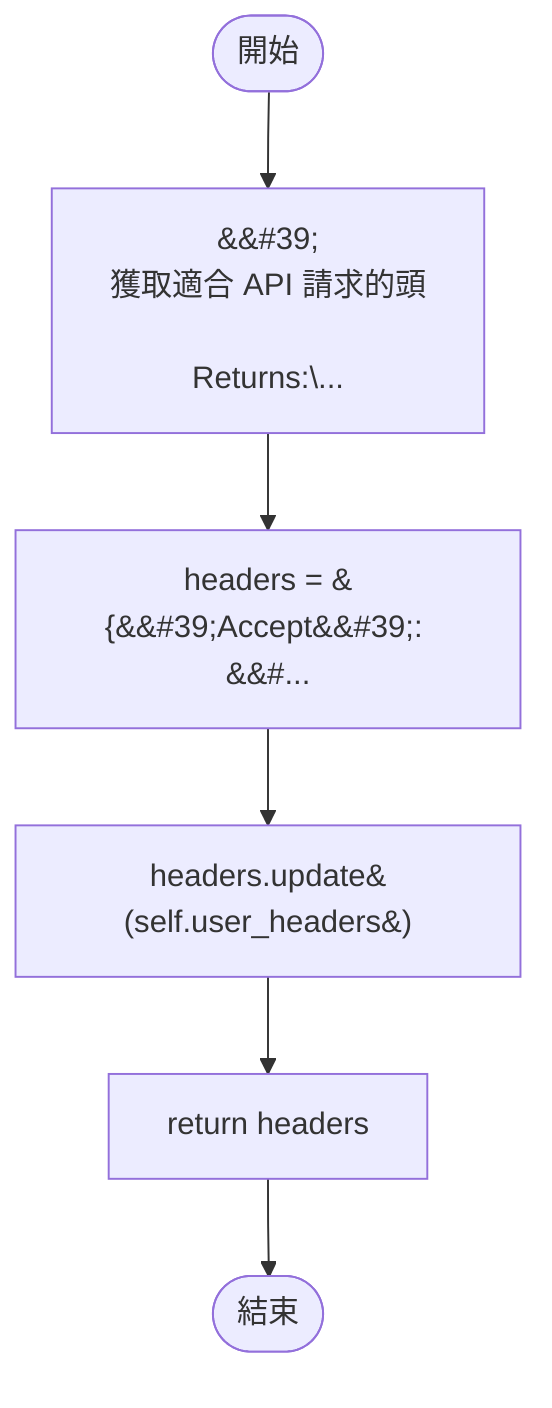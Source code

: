 flowchart TB
    n1([開始])
    n2([結束])
    n3[&amp;&#35;39;\n        獲取適合 API 請求的頭\n\n        Returns:\...]
    n4[headers = &#123;&amp;&#35;39;Accept&amp;&#35;39;: &amp;&#...]
    n5[headers.update&#40;self.user_headers&#41;]
    n6[return headers]
    n1 --> n3
    n3 --> n4
    n4 --> n5
    n5 --> n6
    n6 --> n2